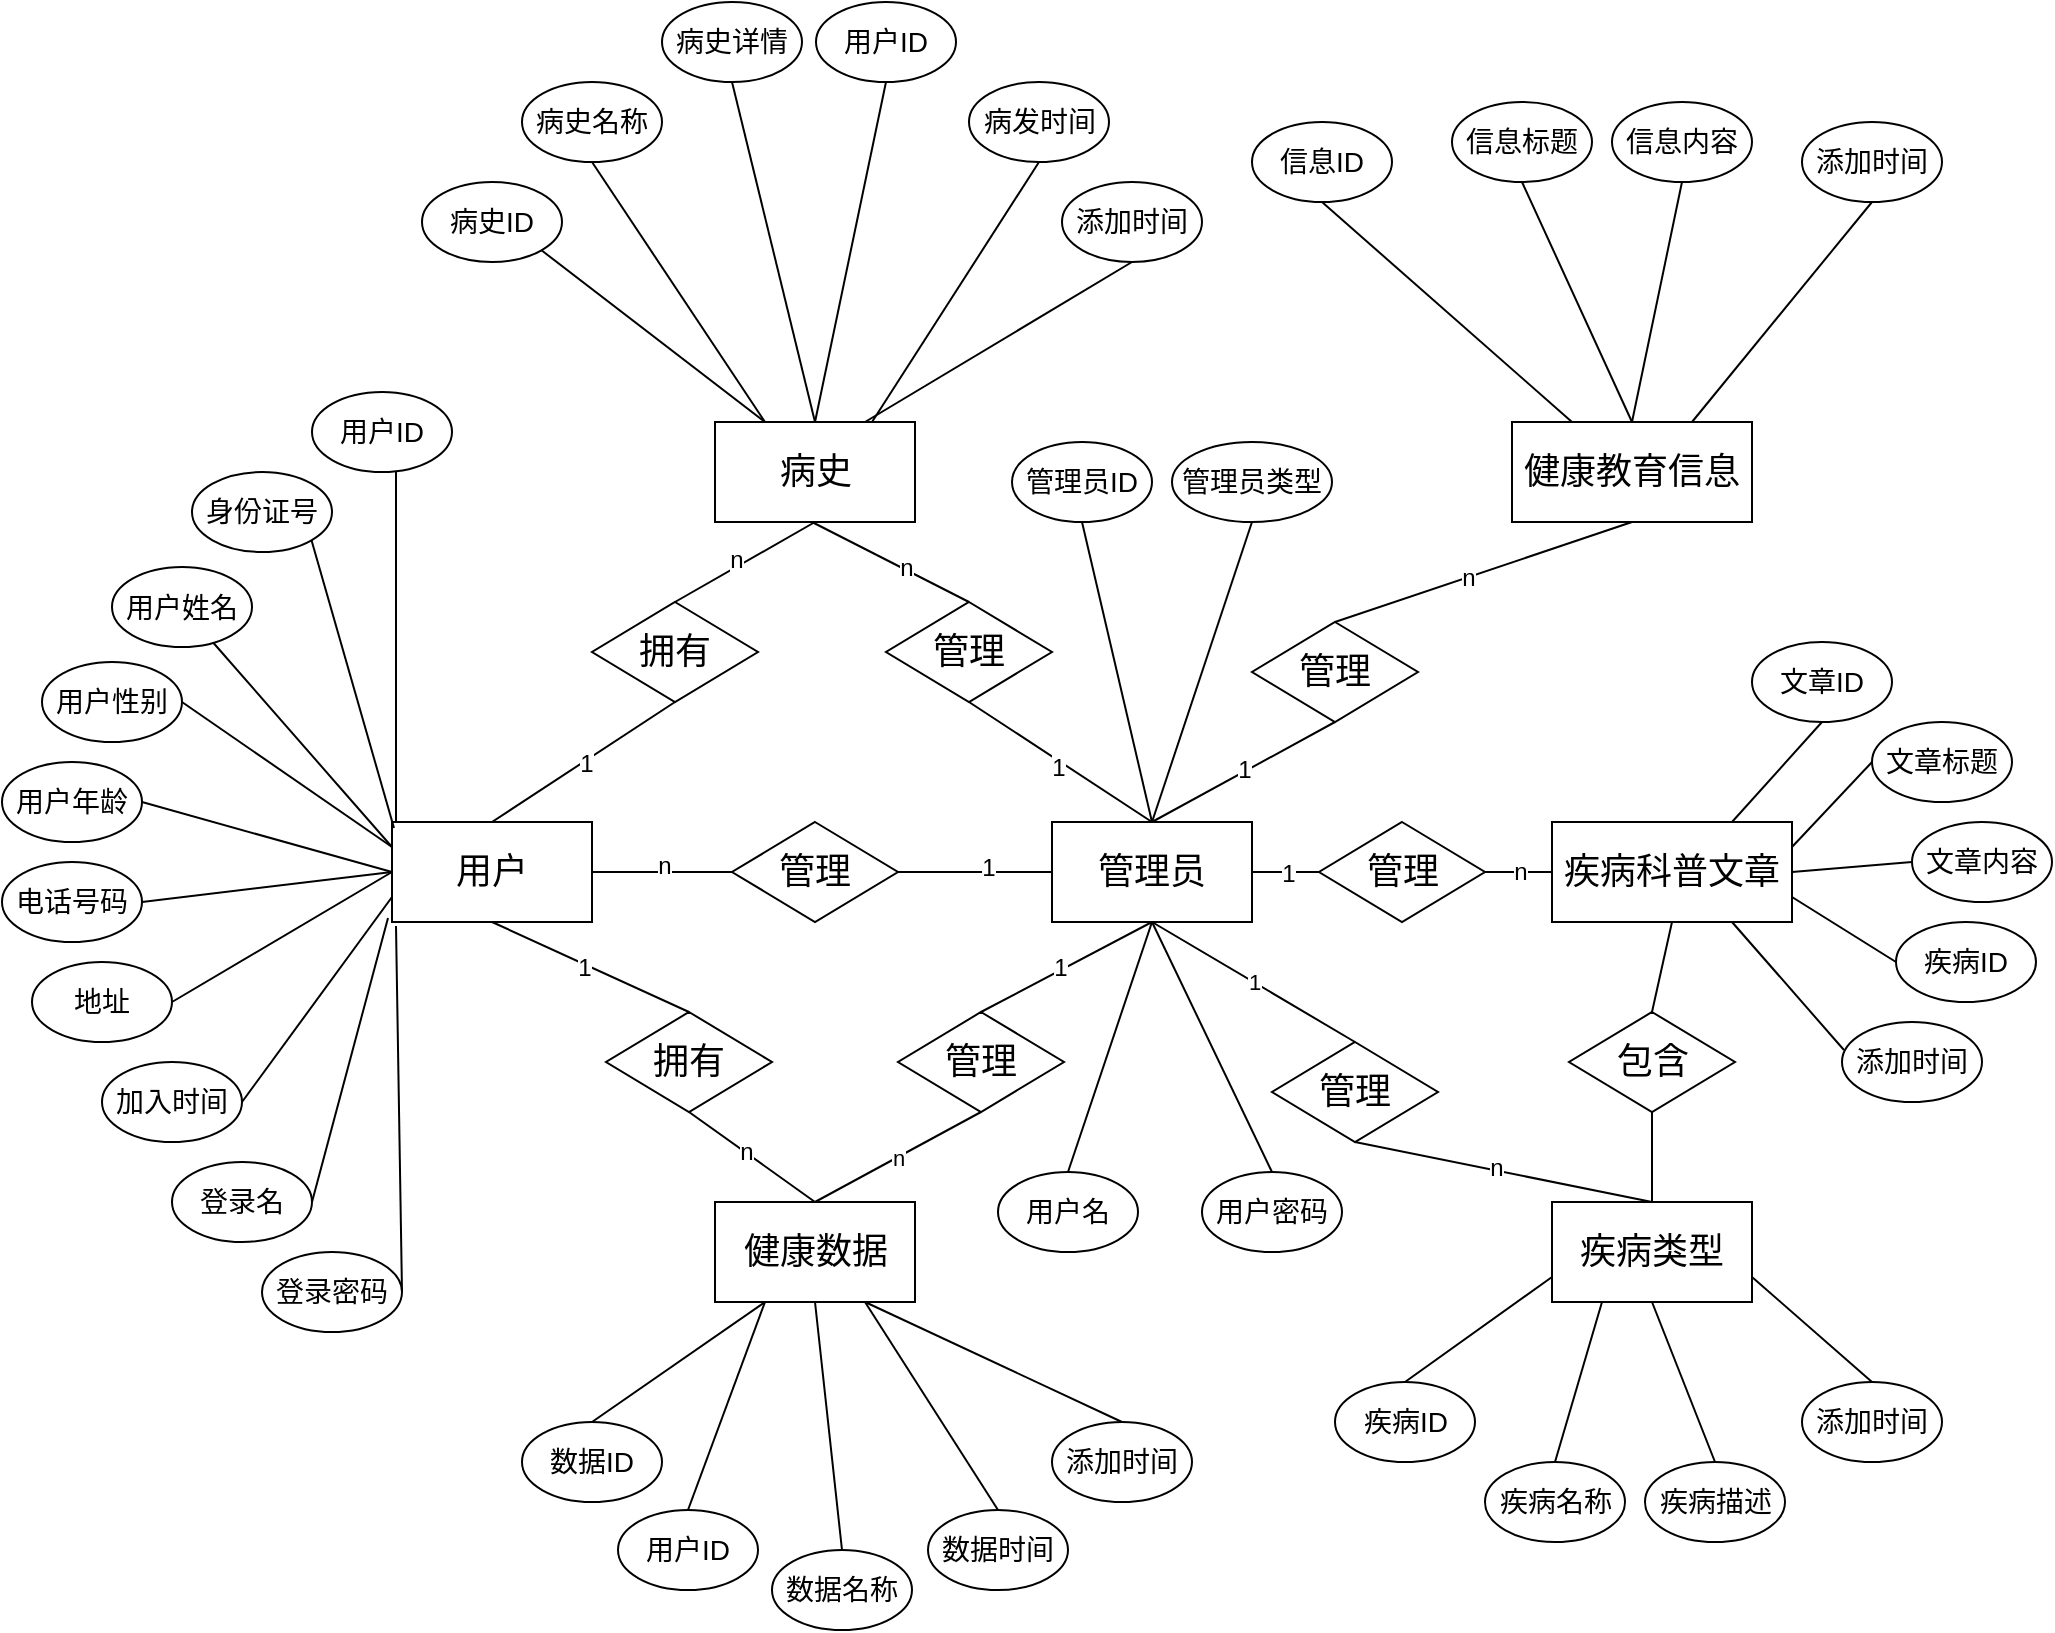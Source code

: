<mxfile version="10.6.7" type="device"><diagram id="IQaUQGSzXKjbOCQg6nkj" name="Page-1"><mxGraphModel dx="1985" dy="1736" grid="1" gridSize="10" guides="1" tooltips="1" connect="1" arrows="1" fold="1" page="1" pageScale="1" pageWidth="827" pageHeight="1169" math="0" shadow="0"><root><mxCell id="0"/><mxCell id="1" parent="0"/><mxCell id="aHwu2WGv-mBrH_2HwPBB-3" value="&lt;font style=&quot;font-size: 18px&quot;&gt;管理员&lt;/font&gt;" style="rounded=0;whiteSpace=wrap;html=1;" vertex="1" parent="1"><mxGeometry x="370" y="240" width="100" height="50" as="geometry"/></mxCell><mxCell id="aHwu2WGv-mBrH_2HwPBB-4" value="&lt;font style=&quot;font-size: 18px&quot;&gt;用户&lt;/font&gt;" style="rounded=0;whiteSpace=wrap;html=1;" vertex="1" parent="1"><mxGeometry x="40" y="240" width="100" height="50" as="geometry"/></mxCell><mxCell id="aHwu2WGv-mBrH_2HwPBB-5" value="&lt;font style=&quot;font-size: 18px&quot;&gt;健康数据&lt;/font&gt;" style="rounded=0;whiteSpace=wrap;html=1;" vertex="1" parent="1"><mxGeometry x="201.5" y="430" width="100" height="50" as="geometry"/></mxCell><mxCell id="aHwu2WGv-mBrH_2HwPBB-6" value="&lt;font style=&quot;font-size: 18px&quot;&gt;病史&lt;/font&gt;" style="rounded=0;whiteSpace=wrap;html=1;" vertex="1" parent="1"><mxGeometry x="201.5" y="40" width="100" height="50" as="geometry"/></mxCell><mxCell id="aHwu2WGv-mBrH_2HwPBB-7" value="&lt;font style=&quot;font-size: 18px&quot;&gt;疾病科普文章&lt;/font&gt;" style="rounded=0;whiteSpace=wrap;html=1;" vertex="1" parent="1"><mxGeometry x="620" y="240" width="120" height="50" as="geometry"/></mxCell><mxCell id="aHwu2WGv-mBrH_2HwPBB-9" value="&lt;font style=&quot;font-size: 18px&quot;&gt;健康教育信息&lt;/font&gt;" style="rounded=0;whiteSpace=wrap;html=1;" vertex="1" parent="1"><mxGeometry x="600" y="40" width="120" height="50" as="geometry"/></mxCell><mxCell id="aHwu2WGv-mBrH_2HwPBB-20" value="&lt;font style=&quot;font-size: 18px&quot;&gt;管理&lt;/font&gt;" style="rhombus;whiteSpace=wrap;html=1;" vertex="1" parent="1"><mxGeometry x="210" y="240" width="83" height="50" as="geometry"/></mxCell><mxCell id="aHwu2WGv-mBrH_2HwPBB-21" value="" style="endArrow=none;html=1;entryX=0;entryY=0.5;entryDx=0;entryDy=0;exitX=1;exitY=0.5;exitDx=0;exitDy=0;" edge="1" parent="1" source="aHwu2WGv-mBrH_2HwPBB-20" target="aHwu2WGv-mBrH_2HwPBB-3"><mxGeometry width="50" height="50" relative="1" as="geometry"><mxPoint x="250" y="630" as="sourcePoint"/><mxPoint x="300" y="580" as="targetPoint"/></mxGeometry></mxCell><mxCell id="aHwu2WGv-mBrH_2HwPBB-66" value="1" style="text;html=1;resizable=0;points=[];align=center;verticalAlign=middle;labelBackgroundColor=#ffffff;" vertex="1" connectable="0" parent="aHwu2WGv-mBrH_2HwPBB-21"><mxGeometry x="0.169" y="2" relative="1" as="geometry"><mxPoint as="offset"/></mxGeometry></mxCell><mxCell id="aHwu2WGv-mBrH_2HwPBB-22" value="" style="endArrow=none;html=1;entryX=0;entryY=0.5;entryDx=0;entryDy=0;exitX=1;exitY=0.5;exitDx=0;exitDy=0;" edge="1" parent="1" source="aHwu2WGv-mBrH_2HwPBB-4" target="aHwu2WGv-mBrH_2HwPBB-20"><mxGeometry width="50" height="50" relative="1" as="geometry"><mxPoint x="350" y="470" as="sourcePoint"/><mxPoint x="400" y="420" as="targetPoint"/></mxGeometry></mxCell><mxCell id="aHwu2WGv-mBrH_2HwPBB-65" value="n" style="text;html=1;resizable=0;points=[];align=center;verticalAlign=middle;labelBackgroundColor=#ffffff;" vertex="1" connectable="0" parent="aHwu2WGv-mBrH_2HwPBB-22"><mxGeometry x="0.029" y="3" relative="1" as="geometry"><mxPoint as="offset"/></mxGeometry></mxCell><mxCell id="aHwu2WGv-mBrH_2HwPBB-38" value="&lt;font style=&quot;font-size: 18px&quot;&gt;疾病类型&lt;/font&gt;" style="rounded=0;whiteSpace=wrap;html=1;" vertex="1" parent="1"><mxGeometry x="620" y="430" width="100" height="50" as="geometry"/></mxCell><mxCell id="aHwu2WGv-mBrH_2HwPBB-40" value="&lt;font style=&quot;font-size: 18px&quot;&gt;拥有&lt;/font&gt;" style="rhombus;whiteSpace=wrap;html=1;" vertex="1" parent="1"><mxGeometry x="140" y="130" width="83" height="50" as="geometry"/></mxCell><mxCell id="aHwu2WGv-mBrH_2HwPBB-41" value="" style="endArrow=none;html=1;exitX=0.5;exitY=0;exitDx=0;exitDy=0;entryX=0.5;entryY=1;entryDx=0;entryDy=0;" edge="1" parent="1" source="aHwu2WGv-mBrH_2HwPBB-4" target="aHwu2WGv-mBrH_2HwPBB-40"><mxGeometry width="50" height="50" relative="1" as="geometry"><mxPoint x="70" y="230" as="sourcePoint"/><mxPoint x="120" y="180" as="targetPoint"/></mxGeometry></mxCell><mxCell id="aHwu2WGv-mBrH_2HwPBB-67" value="1" style="text;html=1;resizable=0;points=[];align=center;verticalAlign=middle;labelBackgroundColor=#ffffff;" vertex="1" connectable="0" parent="aHwu2WGv-mBrH_2HwPBB-41"><mxGeometry x="0.015" y="-1" relative="1" as="geometry"><mxPoint as="offset"/></mxGeometry></mxCell><mxCell id="aHwu2WGv-mBrH_2HwPBB-42" value="" style="endArrow=none;html=1;exitX=0.5;exitY=0;exitDx=0;exitDy=0;entryX=0.5;entryY=1;entryDx=0;entryDy=0;" edge="1" parent="1" source="aHwu2WGv-mBrH_2HwPBB-40" target="aHwu2WGv-mBrH_2HwPBB-6"><mxGeometry width="50" height="50" relative="1" as="geometry"><mxPoint x="130" y="100" as="sourcePoint"/><mxPoint x="180" y="50" as="targetPoint"/></mxGeometry></mxCell><mxCell id="aHwu2WGv-mBrH_2HwPBB-68" value="n" style="text;html=1;resizable=0;points=[];align=center;verticalAlign=middle;labelBackgroundColor=#ffffff;" vertex="1" connectable="0" parent="aHwu2WGv-mBrH_2HwPBB-42"><mxGeometry x="-0.095" y="3" relative="1" as="geometry"><mxPoint y="-1" as="offset"/></mxGeometry></mxCell><mxCell id="aHwu2WGv-mBrH_2HwPBB-43" value="&lt;font style=&quot;font-size: 18px&quot;&gt;拥有&lt;/font&gt;" style="rhombus;whiteSpace=wrap;html=1;" vertex="1" parent="1"><mxGeometry x="147" y="335" width="83" height="50" as="geometry"/></mxCell><mxCell id="aHwu2WGv-mBrH_2HwPBB-44" value="" style="endArrow=none;html=1;exitX=0.5;exitY=1;exitDx=0;exitDy=0;entryX=0.5;entryY=0;entryDx=0;entryDy=0;" edge="1" parent="1" source="aHwu2WGv-mBrH_2HwPBB-4" target="aHwu2WGv-mBrH_2HwPBB-43"><mxGeometry width="50" height="50" relative="1" as="geometry"><mxPoint x="80" y="390" as="sourcePoint"/><mxPoint x="130" y="340" as="targetPoint"/></mxGeometry></mxCell><mxCell id="aHwu2WGv-mBrH_2HwPBB-71" value="1" style="text;html=1;resizable=0;points=[];align=center;verticalAlign=middle;labelBackgroundColor=#ffffff;" vertex="1" connectable="0" parent="aHwu2WGv-mBrH_2HwPBB-44"><mxGeometry x="-0.055" y="-2" relative="1" as="geometry"><mxPoint as="offset"/></mxGeometry></mxCell><mxCell id="aHwu2WGv-mBrH_2HwPBB-45" value="" style="endArrow=none;html=1;entryX=0.5;entryY=1;entryDx=0;entryDy=0;exitX=0.5;exitY=0;exitDx=0;exitDy=0;" edge="1" parent="1" source="aHwu2WGv-mBrH_2HwPBB-5" target="aHwu2WGv-mBrH_2HwPBB-43"><mxGeometry width="50" height="50" relative="1" as="geometry"><mxPoint x="90" y="480" as="sourcePoint"/><mxPoint x="140" y="430" as="targetPoint"/></mxGeometry></mxCell><mxCell id="aHwu2WGv-mBrH_2HwPBB-72" value="n" style="text;html=1;resizable=0;points=[];align=center;verticalAlign=middle;labelBackgroundColor=#ffffff;" vertex="1" connectable="0" parent="aHwu2WGv-mBrH_2HwPBB-45"><mxGeometry x="0.111" relative="1" as="geometry"><mxPoint as="offset"/></mxGeometry></mxCell><mxCell id="aHwu2WGv-mBrH_2HwPBB-46" value="&lt;font style=&quot;font-size: 18px&quot;&gt;管理&lt;/font&gt;" style="rhombus;whiteSpace=wrap;html=1;" vertex="1" parent="1"><mxGeometry x="287" y="130" width="83" height="50" as="geometry"/></mxCell><mxCell id="aHwu2WGv-mBrH_2HwPBB-47" value="&lt;font style=&quot;font-size: 18px&quot;&gt;管理&lt;/font&gt;" style="rhombus;whiteSpace=wrap;html=1;" vertex="1" parent="1"><mxGeometry x="293" y="335" width="83" height="50" as="geometry"/></mxCell><mxCell id="aHwu2WGv-mBrH_2HwPBB-48" value="" style="endArrow=none;html=1;entryX=0.5;entryY=0;entryDx=0;entryDy=0;" edge="1" parent="1" target="aHwu2WGv-mBrH_2HwPBB-46"><mxGeometry width="50" height="50" relative="1" as="geometry"><mxPoint x="250" y="90" as="sourcePoint"/><mxPoint x="430" y="60" as="targetPoint"/></mxGeometry></mxCell><mxCell id="aHwu2WGv-mBrH_2HwPBB-70" value="n" style="text;html=1;resizable=0;points=[];align=center;verticalAlign=middle;labelBackgroundColor=#ffffff;" vertex="1" connectable="0" parent="aHwu2WGv-mBrH_2HwPBB-48"><mxGeometry x="0.182" y="1" relative="1" as="geometry"><mxPoint as="offset"/></mxGeometry></mxCell><mxCell id="aHwu2WGv-mBrH_2HwPBB-49" value="" style="endArrow=none;html=1;exitX=0.5;exitY=1;exitDx=0;exitDy=0;entryX=0.5;entryY=0;entryDx=0;entryDy=0;" edge="1" parent="1" source="aHwu2WGv-mBrH_2HwPBB-46" target="aHwu2WGv-mBrH_2HwPBB-3"><mxGeometry width="50" height="50" relative="1" as="geometry"><mxPoint x="460" y="210" as="sourcePoint"/><mxPoint x="510" y="160" as="targetPoint"/></mxGeometry></mxCell><mxCell id="aHwu2WGv-mBrH_2HwPBB-69" value="1" style="text;html=1;resizable=0;points=[];align=center;verticalAlign=middle;labelBackgroundColor=#ffffff;" vertex="1" connectable="0" parent="aHwu2WGv-mBrH_2HwPBB-49"><mxGeometry x="-0.003" y="-2" relative="1" as="geometry"><mxPoint y="1" as="offset"/></mxGeometry></mxCell><mxCell id="aHwu2WGv-mBrH_2HwPBB-50" value="" style="endArrow=none;html=1;entryX=0.5;entryY=1;entryDx=0;entryDy=0;exitX=0.5;exitY=0;exitDx=0;exitDy=0;" edge="1" parent="1" source="aHwu2WGv-mBrH_2HwPBB-47" target="aHwu2WGv-mBrH_2HwPBB-3"><mxGeometry width="50" height="50" relative="1" as="geometry"><mxPoint x="420" y="380" as="sourcePoint"/><mxPoint x="470" y="330" as="targetPoint"/></mxGeometry></mxCell><mxCell id="aHwu2WGv-mBrH_2HwPBB-73" value="1" style="text;html=1;resizable=0;points=[];align=center;verticalAlign=middle;labelBackgroundColor=#ffffff;" vertex="1" connectable="0" parent="aHwu2WGv-mBrH_2HwPBB-50"><mxGeometry x="-0.069" y="1" relative="1" as="geometry"><mxPoint as="offset"/></mxGeometry></mxCell><mxCell id="aHwu2WGv-mBrH_2HwPBB-51" value="n" style="endArrow=none;html=1;exitX=0.5;exitY=0;exitDx=0;exitDy=0;entryX=0.5;entryY=1;entryDx=0;entryDy=0;" edge="1" parent="1" source="aHwu2WGv-mBrH_2HwPBB-5" target="aHwu2WGv-mBrH_2HwPBB-47"><mxGeometry width="50" height="50" relative="1" as="geometry"><mxPoint x="370" y="450" as="sourcePoint"/><mxPoint x="420" y="400" as="targetPoint"/></mxGeometry></mxCell><mxCell id="aHwu2WGv-mBrH_2HwPBB-53" value="&lt;font style=&quot;font-size: 18px&quot;&gt;管理&lt;/font&gt;" style="rhombus;whiteSpace=wrap;html=1;" vertex="1" parent="1"><mxGeometry x="470" y="140" width="83" height="50" as="geometry"/></mxCell><mxCell id="aHwu2WGv-mBrH_2HwPBB-54" value="" style="endArrow=none;html=1;exitX=0.5;exitY=0;exitDx=0;exitDy=0;entryX=0.5;entryY=1;entryDx=0;entryDy=0;" edge="1" parent="1" source="aHwu2WGv-mBrH_2HwPBB-3" target="aHwu2WGv-mBrH_2HwPBB-53"><mxGeometry width="50" height="50" relative="1" as="geometry"><mxPoint x="410" y="210" as="sourcePoint"/><mxPoint x="460" y="160" as="targetPoint"/></mxGeometry></mxCell><mxCell id="aHwu2WGv-mBrH_2HwPBB-77" value="1" style="text;html=1;resizable=0;points=[];align=center;verticalAlign=middle;labelBackgroundColor=#ffffff;" vertex="1" connectable="0" parent="aHwu2WGv-mBrH_2HwPBB-54"><mxGeometry x="0.009" y="1" relative="1" as="geometry"><mxPoint as="offset"/></mxGeometry></mxCell><mxCell id="aHwu2WGv-mBrH_2HwPBB-55" value="" style="endArrow=none;html=1;exitX=0.5;exitY=0;exitDx=0;exitDy=0;entryX=0.5;entryY=1;entryDx=0;entryDy=0;" edge="1" parent="1" source="aHwu2WGv-mBrH_2HwPBB-53" target="aHwu2WGv-mBrH_2HwPBB-9"><mxGeometry width="50" height="50" relative="1" as="geometry"><mxPoint x="530" y="140" as="sourcePoint"/><mxPoint x="580" y="90" as="targetPoint"/></mxGeometry></mxCell><mxCell id="aHwu2WGv-mBrH_2HwPBB-78" value="n" style="text;html=1;resizable=0;points=[];align=center;verticalAlign=middle;labelBackgroundColor=#ffffff;" vertex="1" connectable="0" parent="aHwu2WGv-mBrH_2HwPBB-55"><mxGeometry x="-0.109" relative="1" as="geometry"><mxPoint as="offset"/></mxGeometry></mxCell><mxCell id="aHwu2WGv-mBrH_2HwPBB-56" value="" style="endArrow=none;html=1;exitX=1;exitY=0.5;exitDx=0;exitDy=0;entryX=0;entryY=0.5;entryDx=0;entryDy=0;" edge="1" parent="1" source="aHwu2WGv-mBrH_2HwPBB-3" target="aHwu2WGv-mBrH_2HwPBB-57"><mxGeometry width="50" height="50" relative="1" as="geometry"><mxPoint x="480" y="470" as="sourcePoint"/><mxPoint x="530" y="420" as="targetPoint"/></mxGeometry></mxCell><mxCell id="aHwu2WGv-mBrH_2HwPBB-74" value="1" style="text;html=1;resizable=0;points=[];align=center;verticalAlign=middle;labelBackgroundColor=#ffffff;" vertex="1" connectable="0" parent="aHwu2WGv-mBrH_2HwPBB-56"><mxGeometry x="0.059" y="-1" relative="1" as="geometry"><mxPoint as="offset"/></mxGeometry></mxCell><mxCell id="aHwu2WGv-mBrH_2HwPBB-57" value="&lt;font style=&quot;font-size: 18px&quot;&gt;管理&lt;/font&gt;" style="rhombus;whiteSpace=wrap;html=1;" vertex="1" parent="1"><mxGeometry x="503.5" y="240" width="83" height="50" as="geometry"/></mxCell><mxCell id="aHwu2WGv-mBrH_2HwPBB-58" value="" style="endArrow=none;html=1;exitX=1;exitY=0.5;exitDx=0;exitDy=0;entryX=0;entryY=0.5;entryDx=0;entryDy=0;" edge="1" parent="1" source="aHwu2WGv-mBrH_2HwPBB-57" target="aHwu2WGv-mBrH_2HwPBB-7"><mxGeometry width="50" height="50" relative="1" as="geometry"><mxPoint x="570" y="350" as="sourcePoint"/><mxPoint x="620" y="300" as="targetPoint"/></mxGeometry></mxCell><mxCell id="aHwu2WGv-mBrH_2HwPBB-75" value="n" style="text;html=1;resizable=0;points=[];align=center;verticalAlign=middle;labelBackgroundColor=#ffffff;" vertex="1" connectable="0" parent="aHwu2WGv-mBrH_2HwPBB-58"><mxGeometry x="0.03" relative="1" as="geometry"><mxPoint as="offset"/></mxGeometry></mxCell><mxCell id="aHwu2WGv-mBrH_2HwPBB-59" value="1" style="endArrow=none;html=1;exitX=0.5;exitY=1;exitDx=0;exitDy=0;entryX=0.5;entryY=0;entryDx=0;entryDy=0;" edge="1" parent="1" source="aHwu2WGv-mBrH_2HwPBB-3" target="aHwu2WGv-mBrH_2HwPBB-60"><mxGeometry width="50" height="50" relative="1" as="geometry"><mxPoint x="610" y="370" as="sourcePoint"/><mxPoint x="660" y="320" as="targetPoint"/></mxGeometry></mxCell><mxCell id="aHwu2WGv-mBrH_2HwPBB-60" value="&lt;font style=&quot;font-size: 18px&quot;&gt;管理&lt;/font&gt;" style="rhombus;whiteSpace=wrap;html=1;" vertex="1" parent="1"><mxGeometry x="480" y="350" width="83" height="50" as="geometry"/></mxCell><mxCell id="aHwu2WGv-mBrH_2HwPBB-61" value="" style="endArrow=none;html=1;entryX=0.5;entryY=1;entryDx=0;entryDy=0;exitX=0.5;exitY=0;exitDx=0;exitDy=0;" edge="1" parent="1" source="aHwu2WGv-mBrH_2HwPBB-38" target="aHwu2WGv-mBrH_2HwPBB-60"><mxGeometry width="50" height="50" relative="1" as="geometry"><mxPoint x="500" y="490" as="sourcePoint"/><mxPoint x="550" y="440" as="targetPoint"/></mxGeometry></mxCell><mxCell id="aHwu2WGv-mBrH_2HwPBB-76" value="n" style="text;html=1;resizable=0;points=[];align=center;verticalAlign=middle;labelBackgroundColor=#ffffff;" vertex="1" connectable="0" parent="aHwu2WGv-mBrH_2HwPBB-61"><mxGeometry x="0.057" y="-1" relative="1" as="geometry"><mxPoint as="offset"/></mxGeometry></mxCell><mxCell id="aHwu2WGv-mBrH_2HwPBB-62" value="&lt;font style=&quot;font-size: 18px&quot;&gt;包含&lt;/font&gt;" style="rhombus;whiteSpace=wrap;html=1;" vertex="1" parent="1"><mxGeometry x="628.5" y="335" width="83" height="50" as="geometry"/></mxCell><mxCell id="aHwu2WGv-mBrH_2HwPBB-63" value="" style="endArrow=none;html=1;entryX=0.5;entryY=1;entryDx=0;entryDy=0;exitX=0.5;exitY=0;exitDx=0;exitDy=0;" edge="1" parent="1" source="aHwu2WGv-mBrH_2HwPBB-62" target="aHwu2WGv-mBrH_2HwPBB-7"><mxGeometry width="50" height="50" relative="1" as="geometry"><mxPoint x="720" y="350" as="sourcePoint"/><mxPoint x="770" y="300" as="targetPoint"/></mxGeometry></mxCell><mxCell id="aHwu2WGv-mBrH_2HwPBB-64" value="" style="endArrow=none;html=1;entryX=0.5;entryY=1;entryDx=0;entryDy=0;" edge="1" parent="1" target="aHwu2WGv-mBrH_2HwPBB-62"><mxGeometry width="50" height="50" relative="1" as="geometry"><mxPoint x="670" y="430" as="sourcePoint"/><mxPoint x="800" y="370" as="targetPoint"/></mxGeometry></mxCell><mxCell id="aHwu2WGv-mBrH_2HwPBB-79" value="&lt;font style=&quot;font-size: 14px&quot;&gt;用户ID&lt;/font&gt;" style="ellipse;whiteSpace=wrap;html=1;" vertex="1" parent="1"><mxGeometry y="25" width="70" height="40" as="geometry"/></mxCell><mxCell id="aHwu2WGv-mBrH_2HwPBB-80" value="&lt;font style=&quot;font-size: 14px&quot;&gt;身份证号&lt;/font&gt;" style="ellipse;whiteSpace=wrap;html=1;" vertex="1" parent="1"><mxGeometry x="-60" y="65" width="70" height="40" as="geometry"/></mxCell><mxCell id="aHwu2WGv-mBrH_2HwPBB-81" value="&lt;font style=&quot;font-size: 14px&quot;&gt;用户姓名&lt;/font&gt;" style="ellipse;whiteSpace=wrap;html=1;" vertex="1" parent="1"><mxGeometry x="-100" y="112.5" width="70" height="40" as="geometry"/></mxCell><mxCell id="aHwu2WGv-mBrH_2HwPBB-82" value="&lt;font style=&quot;font-size: 14px&quot;&gt;用户性别&lt;/font&gt;" style="ellipse;whiteSpace=wrap;html=1;" vertex="1" parent="1"><mxGeometry x="-135" y="160" width="70" height="40" as="geometry"/></mxCell><mxCell id="aHwu2WGv-mBrH_2HwPBB-83" value="&lt;font style=&quot;font-size: 14px&quot;&gt;用户年龄&lt;/font&gt;" style="ellipse;whiteSpace=wrap;html=1;" vertex="1" parent="1"><mxGeometry x="-155" y="210" width="70" height="40" as="geometry"/></mxCell><mxCell id="aHwu2WGv-mBrH_2HwPBB-84" value="&lt;font style=&quot;font-size: 14px&quot;&gt;电话号码&lt;/font&gt;" style="ellipse;whiteSpace=wrap;html=1;" vertex="1" parent="1"><mxGeometry x="-155" y="260" width="70" height="40" as="geometry"/></mxCell><mxCell id="aHwu2WGv-mBrH_2HwPBB-85" value="&lt;font style=&quot;font-size: 14px&quot;&gt;地址&lt;/font&gt;" style="ellipse;whiteSpace=wrap;html=1;" vertex="1" parent="1"><mxGeometry x="-140" y="310" width="70" height="40" as="geometry"/></mxCell><mxCell id="aHwu2WGv-mBrH_2HwPBB-86" value="&lt;font style=&quot;font-size: 14px&quot;&gt;加入时间&lt;/font&gt;" style="ellipse;whiteSpace=wrap;html=1;" vertex="1" parent="1"><mxGeometry x="-105" y="360" width="70" height="40" as="geometry"/></mxCell><mxCell id="aHwu2WGv-mBrH_2HwPBB-87" value="&lt;font style=&quot;font-size: 14px&quot;&gt;登录名&lt;/font&gt;" style="ellipse;whiteSpace=wrap;html=1;" vertex="1" parent="1"><mxGeometry x="-70" y="410" width="70" height="40" as="geometry"/></mxCell><mxCell id="aHwu2WGv-mBrH_2HwPBB-88" value="&lt;font style=&quot;font-size: 14px&quot;&gt;登录密码&lt;/font&gt;" style="ellipse;whiteSpace=wrap;html=1;" vertex="1" parent="1"><mxGeometry x="-25" y="455" width="70" height="40" as="geometry"/></mxCell><mxCell id="aHwu2WGv-mBrH_2HwPBB-89" value="" style="endArrow=none;html=1;entryX=0.6;entryY=1;entryDx=0;entryDy=0;entryPerimeter=0;" edge="1" parent="1" target="aHwu2WGv-mBrH_2HwPBB-79"><mxGeometry width="50" height="50" relative="1" as="geometry"><mxPoint x="42" y="240" as="sourcePoint"/><mxPoint x="70" y="120" as="targetPoint"/></mxGeometry></mxCell><mxCell id="aHwu2WGv-mBrH_2HwPBB-90" value="" style="endArrow=none;html=1;entryX=1;entryY=1;entryDx=0;entryDy=0;exitX=0.01;exitY=0.06;exitDx=0;exitDy=0;exitPerimeter=0;" edge="1" parent="1" source="aHwu2WGv-mBrH_2HwPBB-4" target="aHwu2WGv-mBrH_2HwPBB-80"><mxGeometry width="50" height="50" relative="1" as="geometry"><mxPoint x="-50" y="260" as="sourcePoint"/><mxPoint y="210" as="targetPoint"/></mxGeometry></mxCell><mxCell id="aHwu2WGv-mBrH_2HwPBB-91" value="" style="endArrow=none;html=1;exitX=0;exitY=0.25;exitDx=0;exitDy=0;" edge="1" parent="1" source="aHwu2WGv-mBrH_2HwPBB-4" target="aHwu2WGv-mBrH_2HwPBB-81"><mxGeometry width="50" height="50" relative="1" as="geometry"><mxPoint x="-40" y="250" as="sourcePoint"/><mxPoint x="10" y="200" as="targetPoint"/></mxGeometry></mxCell><mxCell id="aHwu2WGv-mBrH_2HwPBB-92" value="" style="endArrow=none;html=1;exitX=1;exitY=0.5;exitDx=0;exitDy=0;entryX=0;entryY=0.25;entryDx=0;entryDy=0;" edge="1" parent="1" source="aHwu2WGv-mBrH_2HwPBB-82" target="aHwu2WGv-mBrH_2HwPBB-4"><mxGeometry width="50" height="50" relative="1" as="geometry"><mxPoint x="-50" y="290" as="sourcePoint"/><mxPoint y="240" as="targetPoint"/></mxGeometry></mxCell><mxCell id="aHwu2WGv-mBrH_2HwPBB-93" value="" style="endArrow=none;html=1;exitX=1;exitY=0.5;exitDx=0;exitDy=0;entryX=0;entryY=0.5;entryDx=0;entryDy=0;" edge="1" parent="1" source="aHwu2WGv-mBrH_2HwPBB-83" target="aHwu2WGv-mBrH_2HwPBB-4"><mxGeometry width="50" height="50" relative="1" as="geometry"><mxPoint x="-30" y="310" as="sourcePoint"/><mxPoint x="20" y="260" as="targetPoint"/></mxGeometry></mxCell><mxCell id="aHwu2WGv-mBrH_2HwPBB-94" value="" style="endArrow=none;html=1;exitX=1;exitY=0.5;exitDx=0;exitDy=0;entryX=0;entryY=0.5;entryDx=0;entryDy=0;" edge="1" parent="1" source="aHwu2WGv-mBrH_2HwPBB-84" target="aHwu2WGv-mBrH_2HwPBB-4"><mxGeometry width="50" height="50" relative="1" as="geometry"><mxPoint x="-40" y="320" as="sourcePoint"/><mxPoint x="10" y="270" as="targetPoint"/></mxGeometry></mxCell><mxCell id="aHwu2WGv-mBrH_2HwPBB-95" value="" style="endArrow=none;html=1;exitX=1;exitY=0.5;exitDx=0;exitDy=0;entryX=0;entryY=0.5;entryDx=0;entryDy=0;" edge="1" parent="1" source="aHwu2WGv-mBrH_2HwPBB-85" target="aHwu2WGv-mBrH_2HwPBB-4"><mxGeometry width="50" height="50" relative="1" as="geometry"><mxPoint x="-30" y="350" as="sourcePoint"/><mxPoint x="20" y="300" as="targetPoint"/></mxGeometry></mxCell><mxCell id="aHwu2WGv-mBrH_2HwPBB-96" value="" style="endArrow=none;html=1;exitX=1;exitY=0.5;exitDx=0;exitDy=0;entryX=0;entryY=0.75;entryDx=0;entryDy=0;" edge="1" parent="1" source="aHwu2WGv-mBrH_2HwPBB-86" target="aHwu2WGv-mBrH_2HwPBB-4"><mxGeometry width="50" height="50" relative="1" as="geometry"><mxPoint y="390" as="sourcePoint"/><mxPoint x="50" y="340" as="targetPoint"/></mxGeometry></mxCell><mxCell id="aHwu2WGv-mBrH_2HwPBB-97" value="" style="endArrow=none;html=1;exitX=1;exitY=0.5;exitDx=0;exitDy=0;" edge="1" parent="1" source="aHwu2WGv-mBrH_2HwPBB-87"><mxGeometry width="50" height="50" relative="1" as="geometry"><mxPoint x="30" y="420" as="sourcePoint"/><mxPoint x="38" y="288" as="targetPoint"/></mxGeometry></mxCell><mxCell id="aHwu2WGv-mBrH_2HwPBB-98" value="" style="endArrow=none;html=1;exitX=1;exitY=0.5;exitDx=0;exitDy=0;entryX=0.02;entryY=1.04;entryDx=0;entryDy=0;entryPerimeter=0;" edge="1" parent="1" source="aHwu2WGv-mBrH_2HwPBB-88" target="aHwu2WGv-mBrH_2HwPBB-4"><mxGeometry width="50" height="50" relative="1" as="geometry"><mxPoint x="50" y="450" as="sourcePoint"/><mxPoint x="100" y="400" as="targetPoint"/></mxGeometry></mxCell><mxCell id="aHwu2WGv-mBrH_2HwPBB-99" value="&lt;font style=&quot;font-size: 14px&quot;&gt;病史ID&lt;/font&gt;" style="ellipse;whiteSpace=wrap;html=1;" vertex="1" parent="1"><mxGeometry x="55" y="-80" width="70" height="40" as="geometry"/></mxCell><mxCell id="aHwu2WGv-mBrH_2HwPBB-100" value="&lt;font style=&quot;font-size: 14px&quot;&gt;病史名称&lt;/font&gt;" style="ellipse;whiteSpace=wrap;html=1;" vertex="1" parent="1"><mxGeometry x="105" y="-130" width="70" height="40" as="geometry"/></mxCell><mxCell id="aHwu2WGv-mBrH_2HwPBB-101" value="&lt;font style=&quot;font-size: 14px&quot;&gt;病史详情&lt;/font&gt;" style="ellipse;whiteSpace=wrap;html=1;" vertex="1" parent="1"><mxGeometry x="175" y="-170" width="70" height="40" as="geometry"/></mxCell><mxCell id="aHwu2WGv-mBrH_2HwPBB-102" value="&lt;font style=&quot;font-size: 14px&quot;&gt;用户ID&lt;/font&gt;" style="ellipse;whiteSpace=wrap;html=1;" vertex="1" parent="1"><mxGeometry x="252" y="-170" width="70" height="40" as="geometry"/></mxCell><mxCell id="aHwu2WGv-mBrH_2HwPBB-103" value="&lt;font style=&quot;font-size: 14px&quot;&gt;添加时间&lt;/font&gt;" style="ellipse;whiteSpace=wrap;html=1;" vertex="1" parent="1"><mxGeometry x="375" y="-80" width="70" height="40" as="geometry"/></mxCell><mxCell id="aHwu2WGv-mBrH_2HwPBB-104" value="" style="endArrow=none;html=1;exitX=1;exitY=1;exitDx=0;exitDy=0;entryX=0.25;entryY=0;entryDx=0;entryDy=0;" edge="1" parent="1" source="aHwu2WGv-mBrH_2HwPBB-99" target="aHwu2WGv-mBrH_2HwPBB-6"><mxGeometry width="50" height="50" relative="1" as="geometry"><mxPoint x="150" as="sourcePoint"/><mxPoint x="200" y="-50" as="targetPoint"/></mxGeometry></mxCell><mxCell id="aHwu2WGv-mBrH_2HwPBB-105" value="" style="endArrow=none;html=1;exitX=0.5;exitY=1;exitDx=0;exitDy=0;entryX=0.25;entryY=0;entryDx=0;entryDy=0;" edge="1" parent="1" source="aHwu2WGv-mBrH_2HwPBB-100" target="aHwu2WGv-mBrH_2HwPBB-6"><mxGeometry width="50" height="50" relative="1" as="geometry"><mxPoint x="210" y="-30" as="sourcePoint"/><mxPoint x="260" y="-80" as="targetPoint"/></mxGeometry></mxCell><mxCell id="aHwu2WGv-mBrH_2HwPBB-106" value="" style="endArrow=none;html=1;entryX=0.5;entryY=1;entryDx=0;entryDy=0;exitX=0.5;exitY=0;exitDx=0;exitDy=0;" edge="1" parent="1" source="aHwu2WGv-mBrH_2HwPBB-6" target="aHwu2WGv-mBrH_2HwPBB-101"><mxGeometry width="50" height="50" relative="1" as="geometry"><mxPoint x="230" y="-30" as="sourcePoint"/><mxPoint x="280" y="-80" as="targetPoint"/></mxGeometry></mxCell><mxCell id="aHwu2WGv-mBrH_2HwPBB-107" value="" style="endArrow=none;html=1;entryX=0.5;entryY=1;entryDx=0;entryDy=0;exitX=0.5;exitY=0;exitDx=0;exitDy=0;" edge="1" parent="1" source="aHwu2WGv-mBrH_2HwPBB-6" target="aHwu2WGv-mBrH_2HwPBB-102"><mxGeometry width="50" height="50" relative="1" as="geometry"><mxPoint x="290" as="sourcePoint"/><mxPoint x="340" y="-50" as="targetPoint"/></mxGeometry></mxCell><mxCell id="aHwu2WGv-mBrH_2HwPBB-108" value="" style="endArrow=none;html=1;entryX=0.5;entryY=1;entryDx=0;entryDy=0;exitX=0.75;exitY=0;exitDx=0;exitDy=0;" edge="1" parent="1" source="aHwu2WGv-mBrH_2HwPBB-6" target="aHwu2WGv-mBrH_2HwPBB-103"><mxGeometry width="50" height="50" relative="1" as="geometry"><mxPoint x="390" y="30" as="sourcePoint"/><mxPoint x="440" y="-20" as="targetPoint"/></mxGeometry></mxCell><mxCell id="aHwu2WGv-mBrH_2HwPBB-109" value="&lt;font style=&quot;font-size: 14px&quot;&gt;数据ID&lt;/font&gt;" style="ellipse;whiteSpace=wrap;html=1;" vertex="1" parent="1"><mxGeometry x="105" y="540" width="70" height="40" as="geometry"/></mxCell><mxCell id="aHwu2WGv-mBrH_2HwPBB-110" value="&lt;font style=&quot;font-size: 14px&quot;&gt;用户ID&lt;/font&gt;" style="ellipse;whiteSpace=wrap;html=1;" vertex="1" parent="1"><mxGeometry x="153" y="584" width="70" height="40" as="geometry"/></mxCell><mxCell id="aHwu2WGv-mBrH_2HwPBB-111" value="&lt;font style=&quot;font-size: 14px&quot;&gt;数据名称&lt;/font&gt;" style="ellipse;whiteSpace=wrap;html=1;" vertex="1" parent="1"><mxGeometry x="230" y="604" width="70" height="40" as="geometry"/></mxCell><mxCell id="aHwu2WGv-mBrH_2HwPBB-112" value="&lt;font style=&quot;font-size: 14px&quot;&gt;添加时间&lt;/font&gt;" style="ellipse;whiteSpace=wrap;html=1;" vertex="1" parent="1"><mxGeometry x="370" y="540" width="70" height="40" as="geometry"/></mxCell><mxCell id="aHwu2WGv-mBrH_2HwPBB-113" value="" style="endArrow=none;html=1;entryX=0.25;entryY=1;entryDx=0;entryDy=0;exitX=0.5;exitY=0;exitDx=0;exitDy=0;" edge="1" parent="1" source="aHwu2WGv-mBrH_2HwPBB-109" target="aHwu2WGv-mBrH_2HwPBB-5"><mxGeometry width="50" height="50" relative="1" as="geometry"><mxPoint x="210" y="550" as="sourcePoint"/><mxPoint x="260" y="500" as="targetPoint"/></mxGeometry></mxCell><mxCell id="aHwu2WGv-mBrH_2HwPBB-114" value="" style="endArrow=none;html=1;entryX=0.25;entryY=1;entryDx=0;entryDy=0;exitX=0.5;exitY=0;exitDx=0;exitDy=0;" edge="1" parent="1" source="aHwu2WGv-mBrH_2HwPBB-110" target="aHwu2WGv-mBrH_2HwPBB-5"><mxGeometry width="50" height="50" relative="1" as="geometry"><mxPoint x="240" y="570" as="sourcePoint"/><mxPoint x="290" y="520" as="targetPoint"/></mxGeometry></mxCell><mxCell id="aHwu2WGv-mBrH_2HwPBB-115" value="" style="endArrow=none;html=1;entryX=0.5;entryY=1;entryDx=0;entryDy=0;exitX=0.5;exitY=0;exitDx=0;exitDy=0;" edge="1" parent="1" source="aHwu2WGv-mBrH_2HwPBB-111" target="aHwu2WGv-mBrH_2HwPBB-5"><mxGeometry width="50" height="50" relative="1" as="geometry"><mxPoint x="270" y="570" as="sourcePoint"/><mxPoint x="320" y="520" as="targetPoint"/></mxGeometry></mxCell><mxCell id="aHwu2WGv-mBrH_2HwPBB-116" value="" style="endArrow=none;html=1;entryX=0.75;entryY=1;entryDx=0;entryDy=0;exitX=0.5;exitY=0;exitDx=0;exitDy=0;" edge="1" parent="1" source="aHwu2WGv-mBrH_2HwPBB-112" target="aHwu2WGv-mBrH_2HwPBB-5"><mxGeometry width="50" height="50" relative="1" as="geometry"><mxPoint x="340" y="540" as="sourcePoint"/><mxPoint x="390" y="490" as="targetPoint"/></mxGeometry></mxCell><mxCell id="aHwu2WGv-mBrH_2HwPBB-117" value="&lt;font style=&quot;font-size: 14px&quot;&gt;管理员ID&lt;/font&gt;" style="ellipse;whiteSpace=wrap;html=1;" vertex="1" parent="1"><mxGeometry x="350" y="50" width="70" height="40" as="geometry"/></mxCell><mxCell id="aHwu2WGv-mBrH_2HwPBB-118" value="&lt;font style=&quot;font-size: 14px&quot;&gt;管理员类型&lt;/font&gt;" style="ellipse;whiteSpace=wrap;html=1;" vertex="1" parent="1"><mxGeometry x="430" y="50" width="80" height="40" as="geometry"/></mxCell><mxCell id="aHwu2WGv-mBrH_2HwPBB-119" value="&lt;font style=&quot;font-size: 14px&quot;&gt;用户名&lt;/font&gt;" style="ellipse;whiteSpace=wrap;html=1;" vertex="1" parent="1"><mxGeometry x="343" y="415" width="70" height="40" as="geometry"/></mxCell><mxCell id="aHwu2WGv-mBrH_2HwPBB-120" value="&lt;font style=&quot;font-size: 14px&quot;&gt;用户密码&lt;/font&gt;" style="ellipse;whiteSpace=wrap;html=1;" vertex="1" parent="1"><mxGeometry x="445" y="415" width="70" height="40" as="geometry"/></mxCell><mxCell id="aHwu2WGv-mBrH_2HwPBB-121" value="" style="endArrow=none;html=1;exitX=0.5;exitY=0;exitDx=0;exitDy=0;" edge="1" parent="1" source="aHwu2WGv-mBrH_2HwPBB-119"><mxGeometry width="50" height="50" relative="1" as="geometry"><mxPoint x="390" y="410" as="sourcePoint"/><mxPoint x="420" y="290" as="targetPoint"/></mxGeometry></mxCell><mxCell id="aHwu2WGv-mBrH_2HwPBB-122" value="" style="endArrow=none;html=1;exitX=0.5;exitY=0;exitDx=0;exitDy=0;" edge="1" parent="1" source="aHwu2WGv-mBrH_2HwPBB-120"><mxGeometry width="50" height="50" relative="1" as="geometry"><mxPoint x="410" y="400" as="sourcePoint"/><mxPoint x="420" y="290" as="targetPoint"/></mxGeometry></mxCell><mxCell id="aHwu2WGv-mBrH_2HwPBB-123" value="" style="endArrow=none;html=1;entryX=0.5;entryY=1;entryDx=0;entryDy=0;" edge="1" parent="1" target="aHwu2WGv-mBrH_2HwPBB-117"><mxGeometry width="50" height="50" relative="1" as="geometry"><mxPoint x="420" y="240" as="sourcePoint"/><mxPoint x="430" y="130" as="targetPoint"/></mxGeometry></mxCell><mxCell id="aHwu2WGv-mBrH_2HwPBB-124" value="" style="endArrow=none;html=1;entryX=0.5;entryY=1;entryDx=0;entryDy=0;" edge="1" parent="1" target="aHwu2WGv-mBrH_2HwPBB-118"><mxGeometry width="50" height="50" relative="1" as="geometry"><mxPoint x="420" y="240" as="sourcePoint"/><mxPoint x="470" y="110" as="targetPoint"/></mxGeometry></mxCell><mxCell id="aHwu2WGv-mBrH_2HwPBB-125" value="&lt;font style=&quot;font-size: 14px&quot;&gt;信息ID&lt;/font&gt;" style="ellipse;whiteSpace=wrap;html=1;" vertex="1" parent="1"><mxGeometry x="470" y="-110" width="70" height="40" as="geometry"/></mxCell><mxCell id="aHwu2WGv-mBrH_2HwPBB-126" value="&lt;font style=&quot;font-size: 14px&quot;&gt;信息标题&lt;/font&gt;" style="ellipse;whiteSpace=wrap;html=1;" vertex="1" parent="1"><mxGeometry x="570" y="-120" width="70" height="40" as="geometry"/></mxCell><mxCell id="aHwu2WGv-mBrH_2HwPBB-127" value="&lt;font style=&quot;font-size: 14px&quot;&gt;信息内容&lt;/font&gt;" style="ellipse;whiteSpace=wrap;html=1;" vertex="1" parent="1"><mxGeometry x="650" y="-120" width="70" height="40" as="geometry"/></mxCell><mxCell id="aHwu2WGv-mBrH_2HwPBB-128" value="&lt;font style=&quot;font-size: 14px&quot;&gt;添加时间&lt;/font&gt;" style="ellipse;whiteSpace=wrap;html=1;" vertex="1" parent="1"><mxGeometry x="745" y="-110" width="70" height="40" as="geometry"/></mxCell><mxCell id="aHwu2WGv-mBrH_2HwPBB-129" value="" style="endArrow=none;html=1;entryX=0.5;entryY=1;entryDx=0;entryDy=0;exitX=0.25;exitY=0;exitDx=0;exitDy=0;" edge="1" parent="1" source="aHwu2WGv-mBrH_2HwPBB-9" target="aHwu2WGv-mBrH_2HwPBB-125"><mxGeometry width="50" height="50" relative="1" as="geometry"><mxPoint x="670" y="40" as="sourcePoint"/><mxPoint x="720" y="-10" as="targetPoint"/></mxGeometry></mxCell><mxCell id="aHwu2WGv-mBrH_2HwPBB-130" value="" style="endArrow=none;html=1;entryX=0.75;entryY=0;entryDx=0;entryDy=0;exitX=0.5;exitY=1;exitDx=0;exitDy=0;" edge="1" parent="1" source="aHwu2WGv-mBrH_2HwPBB-128" target="aHwu2WGv-mBrH_2HwPBB-9"><mxGeometry width="50" height="50" relative="1" as="geometry"><mxPoint x="650" y="170" as="sourcePoint"/><mxPoint x="700" y="120" as="targetPoint"/></mxGeometry></mxCell><mxCell id="aHwu2WGv-mBrH_2HwPBB-131" value="" style="endArrow=none;html=1;exitX=0.5;exitY=0;exitDx=0;exitDy=0;entryX=0.5;entryY=1;entryDx=0;entryDy=0;" edge="1" parent="1" source="aHwu2WGv-mBrH_2HwPBB-9" target="aHwu2WGv-mBrH_2HwPBB-126"><mxGeometry width="50" height="50" relative="1" as="geometry"><mxPoint x="720" y="90" as="sourcePoint"/><mxPoint x="770" y="40" as="targetPoint"/></mxGeometry></mxCell><mxCell id="aHwu2WGv-mBrH_2HwPBB-132" value="" style="endArrow=none;html=1;exitX=0.5;exitY=0;exitDx=0;exitDy=0;entryX=0.5;entryY=1;entryDx=0;entryDy=0;" edge="1" parent="1" source="aHwu2WGv-mBrH_2HwPBB-9" target="aHwu2WGv-mBrH_2HwPBB-127"><mxGeometry width="50" height="50" relative="1" as="geometry"><mxPoint x="720" y="110" as="sourcePoint"/><mxPoint x="770" y="60" as="targetPoint"/></mxGeometry></mxCell><mxCell id="aHwu2WGv-mBrH_2HwPBB-133" value="&lt;font style=&quot;font-size: 14px&quot;&gt;文章ID&lt;/font&gt;" style="ellipse;whiteSpace=wrap;html=1;" vertex="1" parent="1"><mxGeometry x="720" y="150" width="70" height="40" as="geometry"/></mxCell><mxCell id="aHwu2WGv-mBrH_2HwPBB-134" value="&lt;font style=&quot;font-size: 14px&quot;&gt;文章标题&lt;/font&gt;" style="ellipse;whiteSpace=wrap;html=1;" vertex="1" parent="1"><mxGeometry x="780" y="190" width="70" height="40" as="geometry"/></mxCell><mxCell id="aHwu2WGv-mBrH_2HwPBB-135" value="&lt;font style=&quot;font-size: 14px&quot;&gt;文章内容&lt;/font&gt;" style="ellipse;whiteSpace=wrap;html=1;" vertex="1" parent="1"><mxGeometry x="800" y="240" width="70" height="40" as="geometry"/></mxCell><mxCell id="aHwu2WGv-mBrH_2HwPBB-136" value="&lt;font style=&quot;font-size: 14px&quot;&gt;添加时间&lt;/font&gt;" style="ellipse;whiteSpace=wrap;html=1;" vertex="1" parent="1"><mxGeometry x="765" y="340" width="70" height="40" as="geometry"/></mxCell><mxCell id="aHwu2WGv-mBrH_2HwPBB-137" value="" style="endArrow=none;html=1;exitX=0.75;exitY=0;exitDx=0;exitDy=0;entryX=0.5;entryY=1;entryDx=0;entryDy=0;" edge="1" parent="1" source="aHwu2WGv-mBrH_2HwPBB-7" target="aHwu2WGv-mBrH_2HwPBB-133"><mxGeometry width="50" height="50" relative="1" as="geometry"><mxPoint x="730" y="290" as="sourcePoint"/><mxPoint x="780" y="240" as="targetPoint"/></mxGeometry></mxCell><mxCell id="aHwu2WGv-mBrH_2HwPBB-138" value="" style="endArrow=none;html=1;exitX=1;exitY=0.25;exitDx=0;exitDy=0;entryX=0;entryY=0.5;entryDx=0;entryDy=0;" edge="1" parent="1" source="aHwu2WGv-mBrH_2HwPBB-7" target="aHwu2WGv-mBrH_2HwPBB-134"><mxGeometry width="50" height="50" relative="1" as="geometry"><mxPoint x="740" y="290" as="sourcePoint"/><mxPoint x="790" y="240" as="targetPoint"/></mxGeometry></mxCell><mxCell id="aHwu2WGv-mBrH_2HwPBB-139" value="" style="endArrow=none;html=1;exitX=1;exitY=0.5;exitDx=0;exitDy=0;entryX=0;entryY=0.5;entryDx=0;entryDy=0;" edge="1" parent="1" source="aHwu2WGv-mBrH_2HwPBB-7" target="aHwu2WGv-mBrH_2HwPBB-135"><mxGeometry width="50" height="50" relative="1" as="geometry"><mxPoint x="760" y="300" as="sourcePoint"/><mxPoint x="810" y="250" as="targetPoint"/></mxGeometry></mxCell><mxCell id="aHwu2WGv-mBrH_2HwPBB-140" value="&lt;font style=&quot;font-size: 14px&quot;&gt;疾病ID&lt;/font&gt;" style="ellipse;whiteSpace=wrap;html=1;" vertex="1" parent="1"><mxGeometry x="792" y="290" width="70" height="40" as="geometry"/></mxCell><mxCell id="aHwu2WGv-mBrH_2HwPBB-141" value="" style="endArrow=none;html=1;entryX=1;entryY=0.75;entryDx=0;entryDy=0;exitX=0;exitY=0.5;exitDx=0;exitDy=0;" edge="1" parent="1" source="aHwu2WGv-mBrH_2HwPBB-140" target="aHwu2WGv-mBrH_2HwPBB-7"><mxGeometry width="50" height="50" relative="1" as="geometry"><mxPoint x="720" y="350" as="sourcePoint"/><mxPoint x="770" y="300" as="targetPoint"/></mxGeometry></mxCell><mxCell id="aHwu2WGv-mBrH_2HwPBB-142" value="" style="endArrow=none;html=1;exitX=0.75;exitY=1;exitDx=0;exitDy=0;entryX=0.014;entryY=0.35;entryDx=0;entryDy=0;entryPerimeter=0;" edge="1" parent="1" source="aHwu2WGv-mBrH_2HwPBB-7" target="aHwu2WGv-mBrH_2HwPBB-136"><mxGeometry width="50" height="50" relative="1" as="geometry"><mxPoint x="720" y="360" as="sourcePoint"/><mxPoint x="770" y="310" as="targetPoint"/></mxGeometry></mxCell><mxCell id="aHwu2WGv-mBrH_2HwPBB-143" value="&lt;font style=&quot;font-size: 14px&quot;&gt;疾病ID&lt;/font&gt;" style="ellipse;whiteSpace=wrap;html=1;" vertex="1" parent="1"><mxGeometry x="511.5" y="520" width="70" height="40" as="geometry"/></mxCell><mxCell id="aHwu2WGv-mBrH_2HwPBB-144" value="&lt;font style=&quot;font-size: 14px&quot;&gt;疾病名称&lt;/font&gt;" style="ellipse;whiteSpace=wrap;html=1;" vertex="1" parent="1"><mxGeometry x="586.5" y="560" width="70" height="40" as="geometry"/></mxCell><mxCell id="aHwu2WGv-mBrH_2HwPBB-145" value="&lt;font style=&quot;font-size: 14px&quot;&gt;疾病描述&lt;/font&gt;" style="ellipse;whiteSpace=wrap;html=1;" vertex="1" parent="1"><mxGeometry x="666.5" y="560" width="70" height="40" as="geometry"/></mxCell><mxCell id="aHwu2WGv-mBrH_2HwPBB-146" value="&lt;font style=&quot;font-size: 14px&quot;&gt;添加时间&lt;/font&gt;" style="ellipse;whiteSpace=wrap;html=1;" vertex="1" parent="1"><mxGeometry x="745" y="520" width="70" height="40" as="geometry"/></mxCell><mxCell id="aHwu2WGv-mBrH_2HwPBB-147" value="" style="endArrow=none;html=1;entryX=0;entryY=0.75;entryDx=0;entryDy=0;exitX=0.5;exitY=0;exitDx=0;exitDy=0;" edge="1" parent="1" source="aHwu2WGv-mBrH_2HwPBB-143" target="aHwu2WGv-mBrH_2HwPBB-38"><mxGeometry width="50" height="50" relative="1" as="geometry"><mxPoint x="560" y="530" as="sourcePoint"/><mxPoint x="610" y="480" as="targetPoint"/></mxGeometry></mxCell><mxCell id="aHwu2WGv-mBrH_2HwPBB-148" value="" style="endArrow=none;html=1;entryX=0.25;entryY=1;entryDx=0;entryDy=0;exitX=0.5;exitY=0;exitDx=0;exitDy=0;" edge="1" parent="1" source="aHwu2WGv-mBrH_2HwPBB-144" target="aHwu2WGv-mBrH_2HwPBB-38"><mxGeometry width="50" height="50" relative="1" as="geometry"><mxPoint x="620" y="560" as="sourcePoint"/><mxPoint x="670" y="510" as="targetPoint"/></mxGeometry></mxCell><mxCell id="aHwu2WGv-mBrH_2HwPBB-149" value="" style="endArrow=none;html=1;entryX=0.5;entryY=1;entryDx=0;entryDy=0;exitX=0.5;exitY=0;exitDx=0;exitDy=0;" edge="1" parent="1" source="aHwu2WGv-mBrH_2HwPBB-145" target="aHwu2WGv-mBrH_2HwPBB-38"><mxGeometry width="50" height="50" relative="1" as="geometry"><mxPoint x="670" y="550" as="sourcePoint"/><mxPoint x="720" y="500" as="targetPoint"/></mxGeometry></mxCell><mxCell id="aHwu2WGv-mBrH_2HwPBB-150" value="" style="endArrow=none;html=1;entryX=1;entryY=0.75;entryDx=0;entryDy=0;exitX=0.5;exitY=0;exitDx=0;exitDy=0;" edge="1" parent="1" source="aHwu2WGv-mBrH_2HwPBB-146" target="aHwu2WGv-mBrH_2HwPBB-38"><mxGeometry width="50" height="50" relative="1" as="geometry"><mxPoint x="750" y="500" as="sourcePoint"/><mxPoint x="800" y="450" as="targetPoint"/></mxGeometry></mxCell><mxCell id="aHwu2WGv-mBrH_2HwPBB-154" value="&lt;font style=&quot;font-size: 14px&quot;&gt;病发时间&lt;/font&gt;" style="ellipse;whiteSpace=wrap;html=1;" vertex="1" parent="1"><mxGeometry x="328.5" y="-130" width="70" height="40" as="geometry"/></mxCell><mxCell id="aHwu2WGv-mBrH_2HwPBB-155" value="" style="endArrow=none;html=1;entryX=0.5;entryY=1;entryDx=0;entryDy=0;" edge="1" parent="1" target="aHwu2WGv-mBrH_2HwPBB-154"><mxGeometry width="50" height="50" relative="1" as="geometry"><mxPoint x="280" y="40" as="sourcePoint"/><mxPoint x="390" y="-90" as="targetPoint"/></mxGeometry></mxCell><mxCell id="aHwu2WGv-mBrH_2HwPBB-156" value="&lt;span style=&quot;font-size: 14px&quot;&gt;数据时间&lt;/span&gt;" style="ellipse;whiteSpace=wrap;html=1;" vertex="1" parent="1"><mxGeometry x="308" y="584" width="70" height="40" as="geometry"/></mxCell><mxCell id="aHwu2WGv-mBrH_2HwPBB-157" value="" style="endArrow=none;html=1;exitX=0.5;exitY=0;exitDx=0;exitDy=0;entryX=0.75;entryY=1;entryDx=0;entryDy=0;" edge="1" parent="1" source="aHwu2WGv-mBrH_2HwPBB-156" target="aHwu2WGv-mBrH_2HwPBB-5"><mxGeometry width="50" height="50" relative="1" as="geometry"><mxPoint x="460" y="680" as="sourcePoint"/><mxPoint x="510" y="630" as="targetPoint"/></mxGeometry></mxCell></root></mxGraphModel></diagram></mxfile>